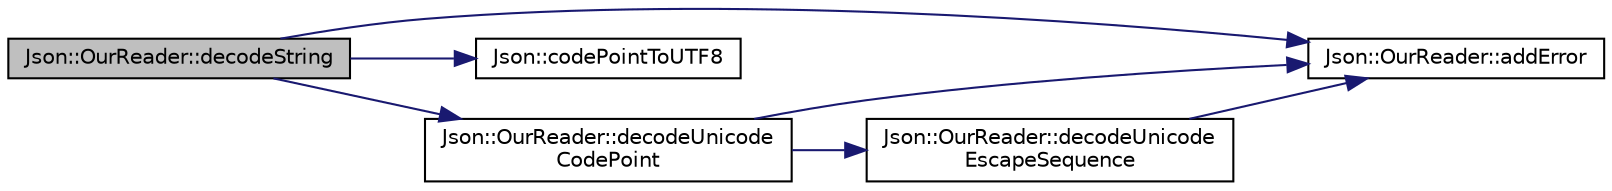 digraph "Json::OurReader::decodeString"
{
 // LATEX_PDF_SIZE
  edge [fontname="Helvetica",fontsize="10",labelfontname="Helvetica",labelfontsize="10"];
  node [fontname="Helvetica",fontsize="10",shape=record];
  rankdir="LR";
  Node1 [label="Json::OurReader::decodeString",height=0.2,width=0.4,color="black", fillcolor="grey75", style="filled", fontcolor="black",tooltip=" "];
  Node1 -> Node2 [color="midnightblue",fontsize="10",style="solid",fontname="Helvetica"];
  Node2 [label="Json::OurReader::addError",height=0.2,width=0.4,color="black", fillcolor="white", style="filled",URL="$class_json_1_1_our_reader.html#aa6a920311e6408ff3a45324d49da18a6",tooltip=" "];
  Node1 -> Node3 [color="midnightblue",fontsize="10",style="solid",fontname="Helvetica"];
  Node3 [label="Json::codePointToUTF8",height=0.2,width=0.4,color="black", fillcolor="white", style="filled",URL="$namespace_json.html#a33f8bda65a5b1fc4f5ddc39cb03dc742",tooltip="Converts a unicode code-point to UTF-8."];
  Node1 -> Node4 [color="midnightblue",fontsize="10",style="solid",fontname="Helvetica"];
  Node4 [label="Json::OurReader::decodeUnicode\lCodePoint",height=0.2,width=0.4,color="black", fillcolor="white", style="filled",URL="$class_json_1_1_our_reader.html#ac1bf03c161ece082e48da450c50f528d",tooltip=" "];
  Node4 -> Node2 [color="midnightblue",fontsize="10",style="solid",fontname="Helvetica"];
  Node4 -> Node5 [color="midnightblue",fontsize="10",style="solid",fontname="Helvetica"];
  Node5 [label="Json::OurReader::decodeUnicode\lEscapeSequence",height=0.2,width=0.4,color="black", fillcolor="white", style="filled",URL="$class_json_1_1_our_reader.html#adb39be814cc6076b91a0919bdd5b24b0",tooltip=" "];
  Node5 -> Node2 [color="midnightblue",fontsize="10",style="solid",fontname="Helvetica"];
}
